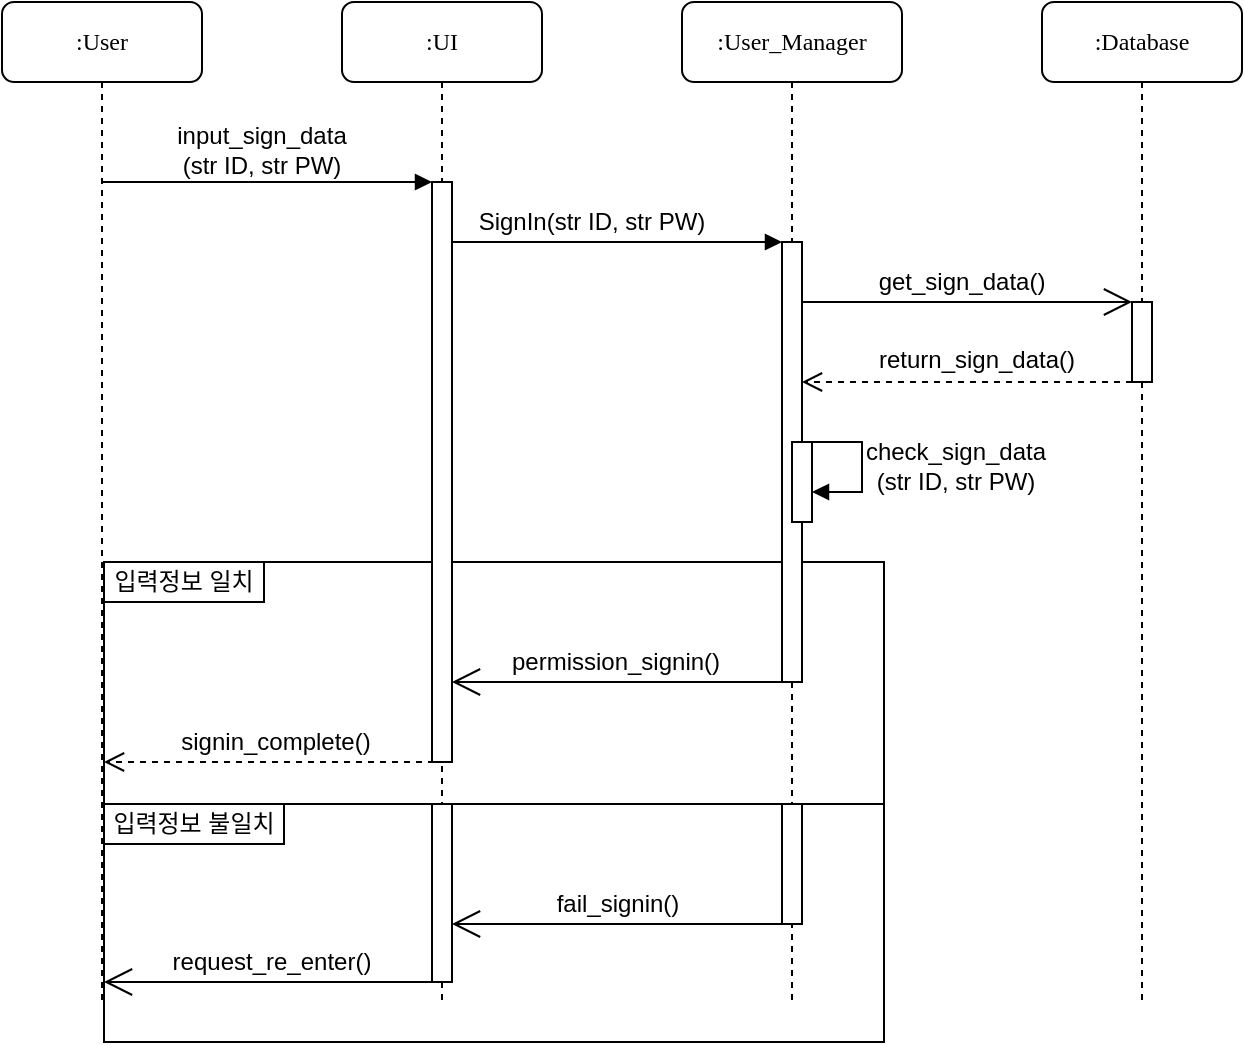 <mxfile version="21.0.10" type="device"><diagram name="Page-1" id="2YBvvXClWsGukQMizWep"><mxGraphModel dx="738" dy="592" grid="1" gridSize="10" guides="1" tooltips="1" connect="1" arrows="1" fold="1" page="1" pageScale="1" pageWidth="850" pageHeight="1100" math="0" shadow="0"><root><mxCell id="0"/><mxCell id="1" parent="0"/><mxCell id="uHuj9NdNtawoRyD4EZtH-32" value="" style="rounded=0;whiteSpace=wrap;html=1;fillColor=none;" vertex="1" parent="1"><mxGeometry x="131" y="320" width="390" height="240" as="geometry"/></mxCell><mxCell id="uHuj9NdNtawoRyD4EZtH-1" value=":User_Manager" style="shape=umlLifeline;perimeter=lifelinePerimeter;whiteSpace=wrap;html=1;container=1;collapsible=0;recursiveResize=0;outlineConnect=0;rounded=1;shadow=0;comic=0;labelBackgroundColor=none;strokeWidth=1;fontFamily=Verdana;fontSize=12;align=center;" vertex="1" parent="1"><mxGeometry x="420" y="40" width="110" height="500" as="geometry"/></mxCell><mxCell id="uHuj9NdNtawoRyD4EZtH-17" value="" style="rounded=0;whiteSpace=wrap;html=1;" vertex="1" parent="uHuj9NdNtawoRyD4EZtH-1"><mxGeometry x="50" y="120" width="10" height="220" as="geometry"/></mxCell><mxCell id="uHuj9NdNtawoRyD4EZtH-55" value="" style="rounded=0;whiteSpace=wrap;html=1;" vertex="1" parent="uHuj9NdNtawoRyD4EZtH-1"><mxGeometry x="50" y="401" width="10" height="60" as="geometry"/></mxCell><mxCell id="uHuj9NdNtawoRyD4EZtH-75" value="" style="html=1;verticalAlign=bottom;endArrow=block;edgeStyle=elbowEdgeStyle;elbow=vertical;curved=0;rounded=0;" edge="1" parent="uHuj9NdNtawoRyD4EZtH-1"><mxGeometry relative="1" as="geometry"><mxPoint x="-115" y="120" as="sourcePoint"/><Array as="points"><mxPoint x="-35" y="120"/></Array><mxPoint x="50" y="120" as="targetPoint"/></mxGeometry></mxCell><mxCell id="uHuj9NdNtawoRyD4EZtH-2" value=":Database" style="shape=umlLifeline;perimeter=lifelinePerimeter;whiteSpace=wrap;html=1;container=1;collapsible=0;recursiveResize=0;outlineConnect=0;rounded=1;shadow=0;comic=0;labelBackgroundColor=none;strokeWidth=1;fontFamily=Verdana;fontSize=12;align=center;" vertex="1" parent="1"><mxGeometry x="600" y="40" width="100" height="500" as="geometry"/></mxCell><mxCell id="uHuj9NdNtawoRyD4EZtH-19" value="" style="rounded=0;whiteSpace=wrap;html=1;" vertex="1" parent="uHuj9NdNtawoRyD4EZtH-2"><mxGeometry x="45" y="150" width="10" height="40" as="geometry"/></mxCell><mxCell id="uHuj9NdNtawoRyD4EZtH-30" value="" style="html=1;verticalAlign=bottom;endArrow=open;dashed=1;endSize=8;edgeStyle=elbowEdgeStyle;elbow=vertical;curved=0;rounded=0;" edge="1" parent="uHuj9NdNtawoRyD4EZtH-2"><mxGeometry relative="1" as="geometry"><mxPoint x="-120" y="190" as="targetPoint"/><Array as="points"><mxPoint x="-30" y="190"/></Array><mxPoint x="45" y="190" as="sourcePoint"/></mxGeometry></mxCell><mxCell id="uHuj9NdNtawoRyD4EZtH-3" value=":User" style="shape=umlLifeline;perimeter=lifelinePerimeter;whiteSpace=wrap;html=1;container=1;collapsible=0;recursiveResize=0;outlineConnect=0;rounded=1;shadow=0;comic=0;labelBackgroundColor=none;strokeWidth=1;fontFamily=Verdana;fontSize=12;align=center;" vertex="1" parent="1"><mxGeometry x="80" y="40" width="100" height="500" as="geometry"/></mxCell><mxCell id="uHuj9NdNtawoRyD4EZtH-91" value="" style="endArrow=open;endFill=1;endSize=12;html=1;rounded=0;" edge="1" parent="uHuj9NdNtawoRyD4EZtH-3"><mxGeometry width="160" relative="1" as="geometry"><mxPoint x="216" y="490" as="sourcePoint"/><mxPoint x="51" y="490" as="targetPoint"/></mxGeometry></mxCell><mxCell id="uHuj9NdNtawoRyD4EZtH-4" value=":UI" style="shape=umlLifeline;perimeter=lifelinePerimeter;whiteSpace=wrap;html=1;container=1;collapsible=0;recursiveResize=0;outlineConnect=0;rounded=1;shadow=0;comic=0;labelBackgroundColor=none;strokeWidth=1;fontFamily=Verdana;fontSize=12;align=center;" vertex="1" parent="1"><mxGeometry x="250" y="40" width="100" height="500" as="geometry"/></mxCell><mxCell id="uHuj9NdNtawoRyD4EZtH-5" value="" style="rounded=0;whiteSpace=wrap;html=1;" vertex="1" parent="uHuj9NdNtawoRyD4EZtH-4"><mxGeometry x="45" y="90" width="10" height="290" as="geometry"/></mxCell><mxCell id="uHuj9NdNtawoRyD4EZtH-54" value="" style="rounded=0;whiteSpace=wrap;html=1;" vertex="1" parent="uHuj9NdNtawoRyD4EZtH-4"><mxGeometry x="45" y="401" width="10" height="89" as="geometry"/></mxCell><mxCell id="uHuj9NdNtawoRyD4EZtH-74" value="" style="html=1;verticalAlign=bottom;endArrow=block;edgeStyle=elbowEdgeStyle;elbow=vertical;curved=0;rounded=0;" edge="1" parent="uHuj9NdNtawoRyD4EZtH-4"><mxGeometry relative="1" as="geometry"><mxPoint x="-120" y="90" as="sourcePoint"/><Array as="points"><mxPoint x="-40" y="90"/></Array><mxPoint x="45" y="90" as="targetPoint"/></mxGeometry></mxCell><mxCell id="uHuj9NdNtawoRyD4EZtH-89" value="" style="endArrow=open;endFill=1;endSize=12;html=1;rounded=0;" edge="1" parent="uHuj9NdNtawoRyD4EZtH-4"><mxGeometry width="160" relative="1" as="geometry"><mxPoint x="220" y="340" as="sourcePoint"/><mxPoint x="55" y="340" as="targetPoint"/></mxGeometry></mxCell><mxCell id="uHuj9NdNtawoRyD4EZtH-10" value="input_sign_data&lt;br&gt;(str ID, str PW)" style="text;html=1;strokeColor=none;fillColor=none;align=center;verticalAlign=middle;whiteSpace=wrap;rounded=0;" vertex="1" parent="1"><mxGeometry x="135" y="104" width="150" height="20" as="geometry"/></mxCell><mxCell id="uHuj9NdNtawoRyD4EZtH-13" value="SignIn(str ID, str PW)" style="text;html=1;strokeColor=none;fillColor=none;align=center;verticalAlign=middle;whiteSpace=wrap;rounded=0;" vertex="1" parent="1"><mxGeometry x="305" y="140" width="140" height="20" as="geometry"/></mxCell><mxCell id="uHuj9NdNtawoRyD4EZtH-31" value="return_sign_data()" style="text;html=1;strokeColor=none;fillColor=none;align=center;verticalAlign=middle;whiteSpace=wrap;rounded=0;" vertex="1" parent="1"><mxGeometry x="500" y="209" width="135" height="20" as="geometry"/></mxCell><mxCell id="uHuj9NdNtawoRyD4EZtH-33" value="" style="endArrow=none;html=1;rounded=0;exitX=0;exitY=0.5;exitDx=0;exitDy=0;entryX=1;entryY=0.5;entryDx=0;entryDy=0;" edge="1" parent="1"><mxGeometry width="50" height="50" relative="1" as="geometry"><mxPoint x="131" y="441" as="sourcePoint"/><mxPoint x="521" y="441" as="targetPoint"/></mxGeometry></mxCell><mxCell id="uHuj9NdNtawoRyD4EZtH-37" value="입력정보 일치" style="rounded=0;whiteSpace=wrap;html=1;" vertex="1" parent="1"><mxGeometry x="131" y="320" width="80" height="20" as="geometry"/></mxCell><mxCell id="uHuj9NdNtawoRyD4EZtH-38" value="입력정보 불일치" style="rounded=0;whiteSpace=wrap;html=1;" vertex="1" parent="1"><mxGeometry x="131" y="441" width="90" height="20" as="geometry"/></mxCell><mxCell id="uHuj9NdNtawoRyD4EZtH-45" value="permission_signin()" style="text;html=1;strokeColor=none;fillColor=none;align=center;verticalAlign=middle;whiteSpace=wrap;rounded=0;" vertex="1" parent="1"><mxGeometry x="347" y="355" width="80" height="30" as="geometry"/></mxCell><mxCell id="uHuj9NdNtawoRyD4EZtH-53" value="signin_complete()" style="text;html=1;strokeColor=none;fillColor=none;align=center;verticalAlign=middle;whiteSpace=wrap;rounded=0;" vertex="1" parent="1"><mxGeometry x="146.5" y="400" width="140" height="20" as="geometry"/></mxCell><mxCell id="uHuj9NdNtawoRyD4EZtH-59" value="request_re_enter()" style="text;html=1;strokeColor=none;fillColor=none;align=center;verticalAlign=middle;whiteSpace=wrap;rounded=0;" vertex="1" parent="1"><mxGeometry x="144.5" y="510" width="140" height="20" as="geometry"/></mxCell><mxCell id="uHuj9NdNtawoRyD4EZtH-63" value="get_sign_data()" style="text;html=1;strokeColor=none;fillColor=none;align=center;verticalAlign=middle;whiteSpace=wrap;rounded=0;" vertex="1" parent="1"><mxGeometry x="520" y="170" width="80" height="20" as="geometry"/></mxCell><mxCell id="uHuj9NdNtawoRyD4EZtH-64" value="" style="rounded=0;whiteSpace=wrap;html=1;" vertex="1" parent="1"><mxGeometry x="475" y="260" width="10" height="40" as="geometry"/></mxCell><mxCell id="uHuj9NdNtawoRyD4EZtH-68" value="check_sign_data&lt;br&gt;(str ID, str PW)" style="text;html=1;strokeColor=none;fillColor=none;align=center;verticalAlign=middle;whiteSpace=wrap;rounded=0;" vertex="1" parent="1"><mxGeometry x="507" y="257" width="100" height="30" as="geometry"/></mxCell><mxCell id="uHuj9NdNtawoRyD4EZtH-78" value="fail_signin()" style="text;html=1;strokeColor=none;fillColor=none;align=center;verticalAlign=middle;whiteSpace=wrap;rounded=0;" vertex="1" parent="1"><mxGeometry x="348" y="476" width="80" height="30" as="geometry"/></mxCell><mxCell id="uHuj9NdNtawoRyD4EZtH-82" value="" style="html=1;verticalAlign=bottom;endArrow=block;edgeStyle=elbowEdgeStyle;rounded=0;" edge="1" parent="1"><mxGeometry relative="1" as="geometry"><mxPoint x="485" y="260" as="sourcePoint"/><Array as="points"><mxPoint x="510" y="275"/></Array><mxPoint x="485" y="285" as="targetPoint"/></mxGeometry></mxCell><mxCell id="uHuj9NdNtawoRyD4EZtH-86" value="" style="html=1;verticalAlign=bottom;endArrow=open;dashed=1;endSize=8;edgeStyle=elbowEdgeStyle;elbow=vertical;curved=0;rounded=0;" edge="1" parent="1"><mxGeometry relative="1" as="geometry"><mxPoint x="131" y="420" as="targetPoint"/><Array as="points"><mxPoint x="221" y="420"/></Array><mxPoint x="296" y="420" as="sourcePoint"/></mxGeometry></mxCell><mxCell id="uHuj9NdNtawoRyD4EZtH-88" value="" style="endArrow=open;endFill=1;endSize=12;html=1;rounded=0;entryX=0;entryY=0;entryDx=0;entryDy=0;" edge="1" parent="1" target="uHuj9NdNtawoRyD4EZtH-19"><mxGeometry width="160" relative="1" as="geometry"><mxPoint x="480" y="190" as="sourcePoint"/><mxPoint x="640" y="190" as="targetPoint"/></mxGeometry></mxCell><mxCell id="uHuj9NdNtawoRyD4EZtH-90" value="" style="endArrow=open;endFill=1;endSize=12;html=1;rounded=0;" edge="1" parent="1"><mxGeometry width="160" relative="1" as="geometry"><mxPoint x="470" y="501" as="sourcePoint"/><mxPoint x="305" y="501" as="targetPoint"/></mxGeometry></mxCell></root></mxGraphModel></diagram></mxfile>
